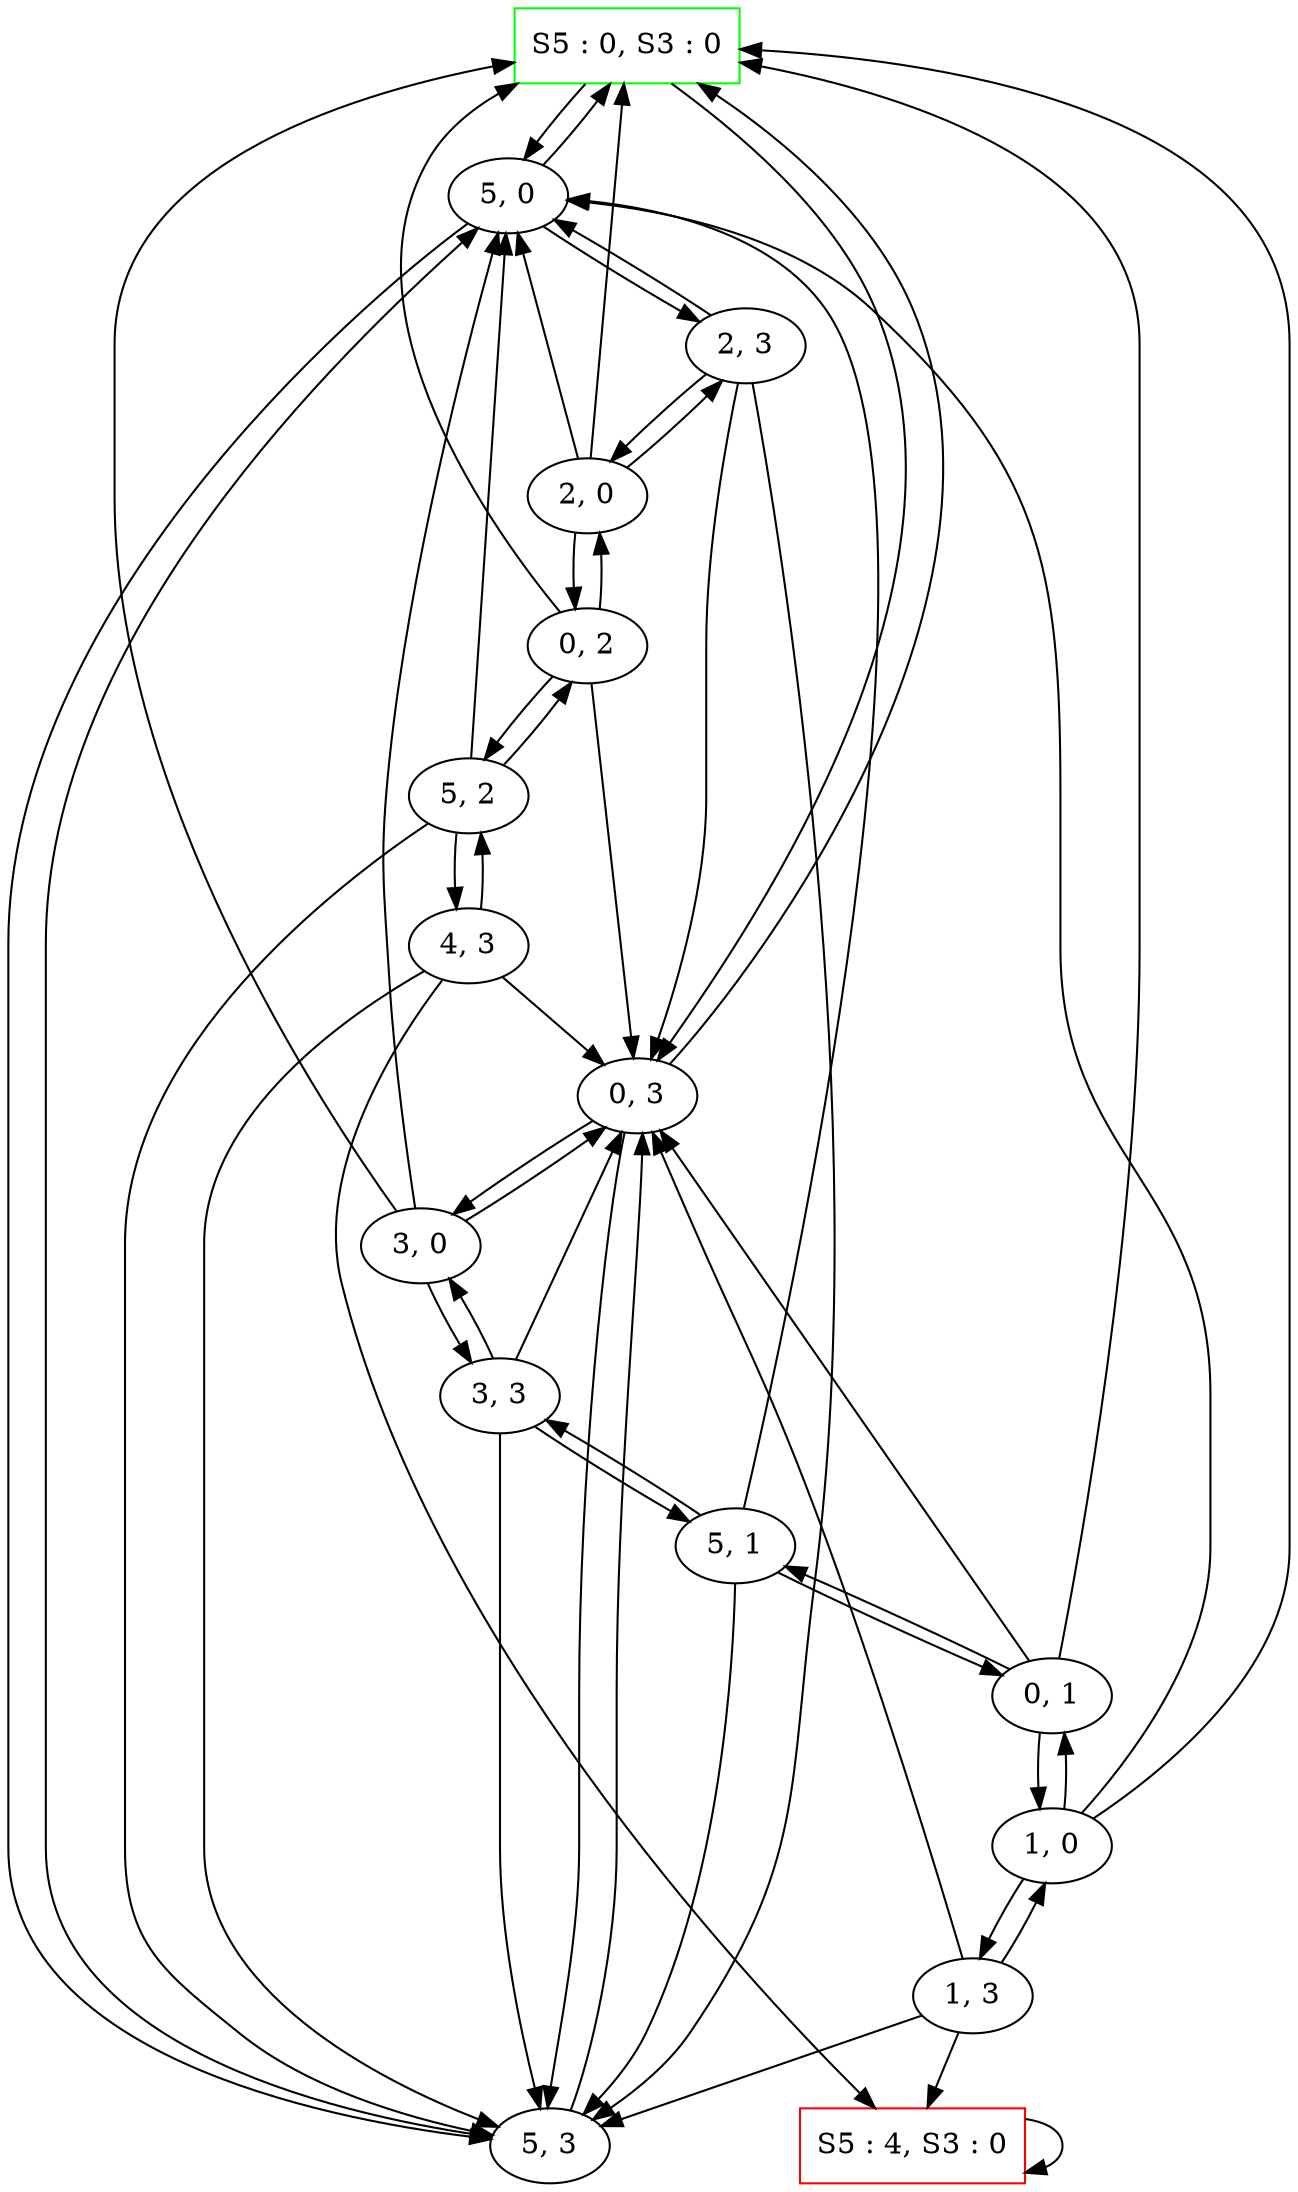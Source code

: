 digraph sceau {
	initial [label="S5 : 0, S3 : 0" color=green shape=box]
	final [label="S5 : 4, S3 : 0" color=red shape=box]
	initial -> "5, 0"
	initial -> "0, 3"
	"0, 3" -> "5, 3"
	"0, 3" -> initial
	"0, 3" -> "3, 0"
	"3, 0" -> initial
	"3, 0" -> "5, 0"
	"3, 0" -> "0, 3"
	"3, 0" -> "3, 3"
	"3, 3" -> "0, 3"
	"3, 3" -> "5, 3"
	"3, 3" -> "3, 0"
	"3, 3" -> "5, 1"
	"5, 1" -> "0, 1"
	"5, 1" -> "3, 3"
	"5, 1" -> "5, 0"
	"5, 1" -> "5, 3"
	"5, 3" -> "0, 3"
	"5, 3" -> "5, 0"
	"5, 0" -> initial
	"5, 0" -> "2, 3"
	"5, 0" -> "5, 3"
	"2, 3" -> "0, 3"
	"2, 3" -> "5, 3"
	"2, 3" -> "2, 0"
	"2, 3" -> "5, 0"
	"2, 0" -> initial
	"2, 0" -> "5, 0"
	"2, 0" -> "0, 2"
	"2, 0" -> "2, 3"
	"0, 2" -> "5, 2"
	"0, 2" -> initial
	"0, 2" -> "0, 3"
	"0, 2" -> "2, 0"
	"5, 2" -> "0, 2"
	"5, 2" -> "4, 3"
	"5, 2" -> "5, 0"
	"5, 2" -> "5, 3"
	"4, 3" -> "0, 3"
	"4, 3" -> "5, 3"
	"4, 3" -> final
	"4, 3" -> "5, 2"
	final -> final
	"0, 1" -> "5, 1"
	"0, 1" -> initial
	"0, 1" -> "0, 3"
	"0, 1" -> "1, 0"
	"1, 0" -> initial
	"1, 0" -> "5, 0"
	"1, 0" -> "0, 1"
	"1, 0" -> "1, 3"
	"1, 3" -> "0, 3"
	"1, 3" -> "5, 3"
	"1, 3" -> "1, 0"
	"1, 3" -> final
}
